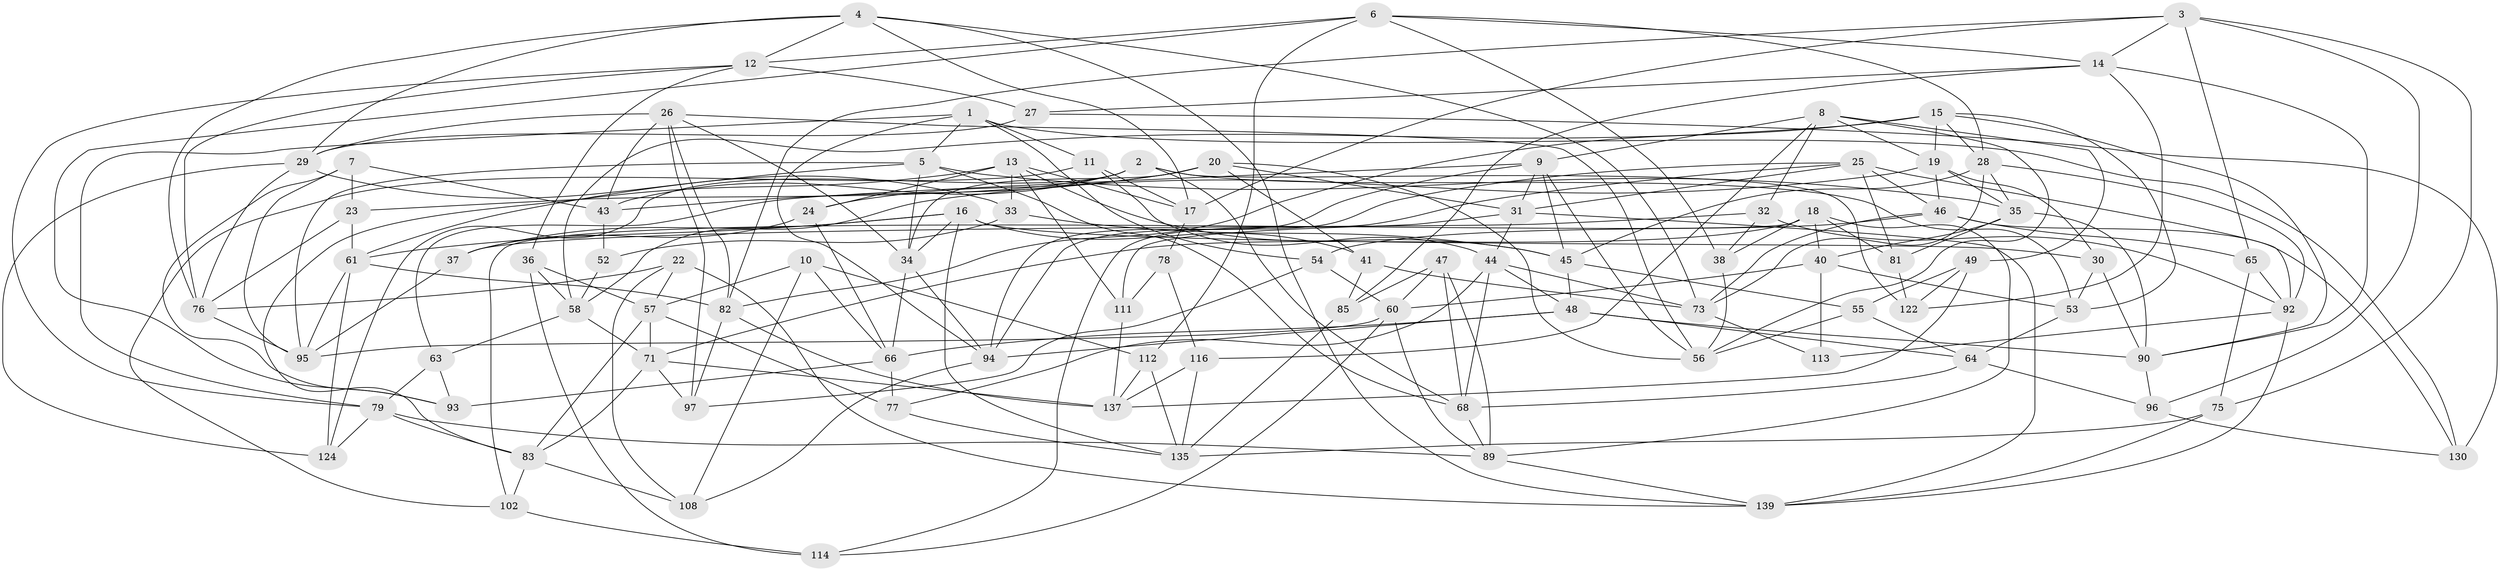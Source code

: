 // original degree distribution, {4: 1.0}
// Generated by graph-tools (version 1.1) at 2025/42/03/06/25 10:42:18]
// undirected, 92 vertices, 233 edges
graph export_dot {
graph [start="1"]
  node [color=gray90,style=filled];
  1 [super="+72"];
  2 [super="+88"];
  3 [super="+143"];
  4 [super="+98"];
  5 [super="+110"];
  6 [super="+117"];
  7;
  8 [super="+91"];
  9 [super="+126"];
  10;
  11;
  12 [super="+62"];
  13 [super="+106"];
  14 [super="+42"];
  15 [super="+59"];
  16 [super="+136"];
  17 [super="+134"];
  18 [super="+87"];
  19 [super="+21"];
  20 [super="+86"];
  22;
  23;
  24;
  25 [super="+107"];
  26 [super="+39"];
  27;
  28 [super="+123"];
  29 [super="+133"];
  30;
  31 [super="+104"];
  32;
  33;
  34 [super="+50"];
  35 [super="+120"];
  36;
  37;
  38;
  40 [super="+138"];
  41;
  43 [super="+69"];
  44 [super="+132"];
  45 [super="+144"];
  46 [super="+129"];
  47;
  48 [super="+51"];
  49;
  52;
  53 [super="+125"];
  54;
  55;
  56 [super="+67"];
  57 [super="+70"];
  58 [super="+99"];
  60 [super="+118"];
  61 [super="+80"];
  63;
  64 [super="+74"];
  65;
  66 [super="+109"];
  68 [super="+84"];
  71 [super="+105"];
  73 [super="+100"];
  75;
  76 [super="+115"];
  77;
  78;
  79 [super="+142"];
  81;
  82 [super="+121"];
  83 [super="+119"];
  85;
  89 [super="+101"];
  90 [super="+131"];
  92 [super="+128"];
  93;
  94 [super="+103"];
  95 [super="+127"];
  96;
  97;
  102;
  108;
  111;
  112;
  113;
  114;
  116;
  122;
  124;
  130;
  135 [super="+145"];
  137 [super="+140"];
  139 [super="+141"];
  1 -- 54;
  1 -- 11;
  1 -- 130;
  1 -- 79;
  1 -- 5;
  1 -- 94;
  2 -- 122;
  2 -- 23;
  2 -- 124;
  2 -- 53;
  2 -- 43;
  2 -- 68;
  3 -- 65;
  3 -- 17;
  3 -- 75;
  3 -- 96;
  3 -- 82;
  3 -- 14;
  4 -- 73;
  4 -- 139;
  4 -- 17;
  4 -- 76;
  4 -- 12;
  4 -- 29;
  5 -- 35;
  5 -- 34;
  5 -- 68;
  5 -- 61;
  5 -- 95;
  6 -- 14;
  6 -- 112;
  6 -- 38;
  6 -- 93;
  6 -- 28;
  6 -- 12;
  7 -- 95;
  7 -- 23;
  7 -- 93;
  7 -- 43;
  8 -- 49;
  8 -- 32;
  8 -- 19;
  8 -- 9;
  8 -- 56;
  8 -- 116;
  9 -- 31;
  9 -- 63;
  9 -- 45;
  9 -- 94;
  9 -- 56;
  10 -- 112;
  10 -- 108;
  10 -- 66;
  10 -- 57;
  11 -- 102;
  11 -- 44;
  11 -- 17;
  12 -- 79;
  12 -- 27;
  12 -- 36;
  12 -- 76;
  13 -- 33;
  13 -- 83;
  13 -- 24;
  13 -- 111;
  13 -- 17;
  13 -- 45;
  14 -- 85;
  14 -- 90;
  14 -- 122;
  14 -- 27;
  15 -- 90;
  15 -- 82;
  15 -- 58;
  15 -- 19;
  15 -- 28;
  15 -- 53;
  16 -- 135;
  16 -- 41;
  16 -- 34;
  16 -- 37;
  16 -- 30;
  16 -- 61;
  17 -- 78 [weight=2];
  18 -- 71;
  18 -- 38;
  18 -- 89;
  18 -- 40;
  18 -- 81;
  18 -- 102;
  19 -- 46;
  19 -- 30;
  19 -- 35;
  19 -- 58;
  20 -- 24;
  20 -- 43;
  20 -- 31;
  20 -- 56;
  20 -- 41;
  20 -- 34;
  22 -- 108;
  22 -- 76;
  22 -- 57;
  22 -- 139;
  23 -- 76;
  23 -- 61;
  24 -- 66;
  24 -- 37;
  25 -- 81;
  25 -- 114;
  25 -- 92;
  25 -- 46;
  25 -- 94;
  25 -- 31;
  26 -- 29;
  26 -- 34;
  26 -- 97;
  26 -- 82;
  26 -- 43;
  26 -- 56;
  27 -- 130;
  27 -- 29;
  28 -- 73;
  28 -- 35;
  28 -- 45;
  28 -- 92;
  29 -- 124;
  29 -- 33;
  29 -- 76;
  30 -- 53;
  30 -- 90;
  31 -- 44;
  31 -- 139;
  31 -- 111;
  32 -- 37;
  32 -- 38;
  32 -- 92;
  33 -- 45;
  33 -- 52;
  34 -- 66;
  34 -- 94;
  35 -- 81;
  35 -- 90;
  35 -- 40;
  36 -- 58;
  36 -- 57;
  36 -- 114;
  37 -- 95;
  38 -- 56;
  40 -- 113 [weight=2];
  40 -- 53;
  40 -- 60;
  41 -- 85;
  41 -- 73;
  43 -- 52 [weight=2];
  44 -- 68;
  44 -- 48;
  44 -- 73;
  44 -- 77;
  45 -- 55;
  45 -- 48;
  46 -- 54;
  46 -- 73;
  46 -- 65;
  46 -- 130;
  47 -- 60;
  47 -- 89;
  47 -- 85;
  47 -- 68;
  48 -- 94;
  48 -- 64;
  48 -- 90;
  48 -- 66;
  49 -- 55;
  49 -- 122;
  49 -- 137;
  52 -- 58;
  53 -- 64 [weight=2];
  54 -- 97;
  54 -- 60;
  55 -- 56;
  55 -- 64;
  57 -- 77;
  57 -- 83;
  57 -- 71;
  58 -- 71;
  58 -- 63;
  60 -- 114;
  60 -- 95;
  60 -- 89;
  61 -- 95;
  61 -- 82;
  61 -- 124;
  63 -- 79;
  63 -- 93;
  64 -- 68;
  64 -- 96;
  65 -- 75;
  65 -- 92;
  66 -- 93;
  66 -- 77;
  68 -- 89;
  71 -- 97;
  71 -- 137;
  71 -- 83;
  73 -- 113;
  75 -- 135;
  75 -- 139;
  76 -- 95;
  77 -- 135;
  78 -- 111;
  78 -- 116;
  79 -- 89;
  79 -- 124;
  79 -- 83;
  81 -- 122;
  82 -- 97;
  82 -- 137;
  83 -- 102;
  83 -- 108;
  85 -- 135;
  89 -- 139;
  90 -- 96;
  92 -- 113;
  92 -- 139;
  94 -- 108;
  96 -- 130;
  102 -- 114;
  111 -- 137;
  112 -- 137;
  112 -- 135;
  116 -- 137;
  116 -- 135;
}
